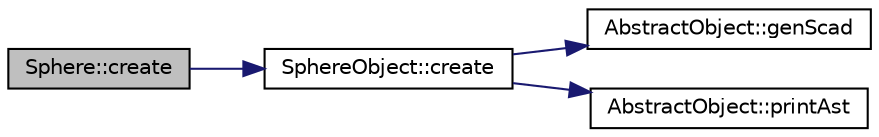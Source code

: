 digraph "Sphere::create"
{
  edge [fontname="Helvetica",fontsize="10",labelfontname="Helvetica",labelfontsize="10"];
  node [fontname="Helvetica",fontsize="10",shape=record];
  rankdir="LR";
  Node14 [label="Sphere::create",height=0.2,width=0.4,color="black", fillcolor="grey75", style="filled", fontcolor="black"];
  Node14 -> Node15 [color="midnightblue",fontsize="10",style="solid",fontname="Helvetica"];
  Node15 [label="SphereObject::create",height=0.2,width=0.4,color="black", fillcolor="white", style="filled",URL="$classSphereObject.html#a5dc4048fbf6cacc20597f5facab1069d",tooltip="Creates a Sphere Component. "];
  Node15 -> Node16 [color="midnightblue",fontsize="10",style="solid",fontname="Helvetica"];
  Node16 [label="AbstractObject::genScad",height=0.2,width=0.4,color="black", fillcolor="white", style="filled",URL="$classAbstractObject.html#a6a649119224b5b664e68b324106f8a1b",tooltip="Generate SCAD output for this object. "];
  Node15 -> Node17 [color="midnightblue",fontsize="10",style="solid",fontname="Helvetica"];
  Node17 [label="AbstractObject::printAst",height=0.2,width=0.4,color="black", fillcolor="white", style="filled",URL="$classAbstractObject.html#afe4637952e9d1dd3af11d29010beaa9d",tooltip="Generate AST output for this object. "];
}

